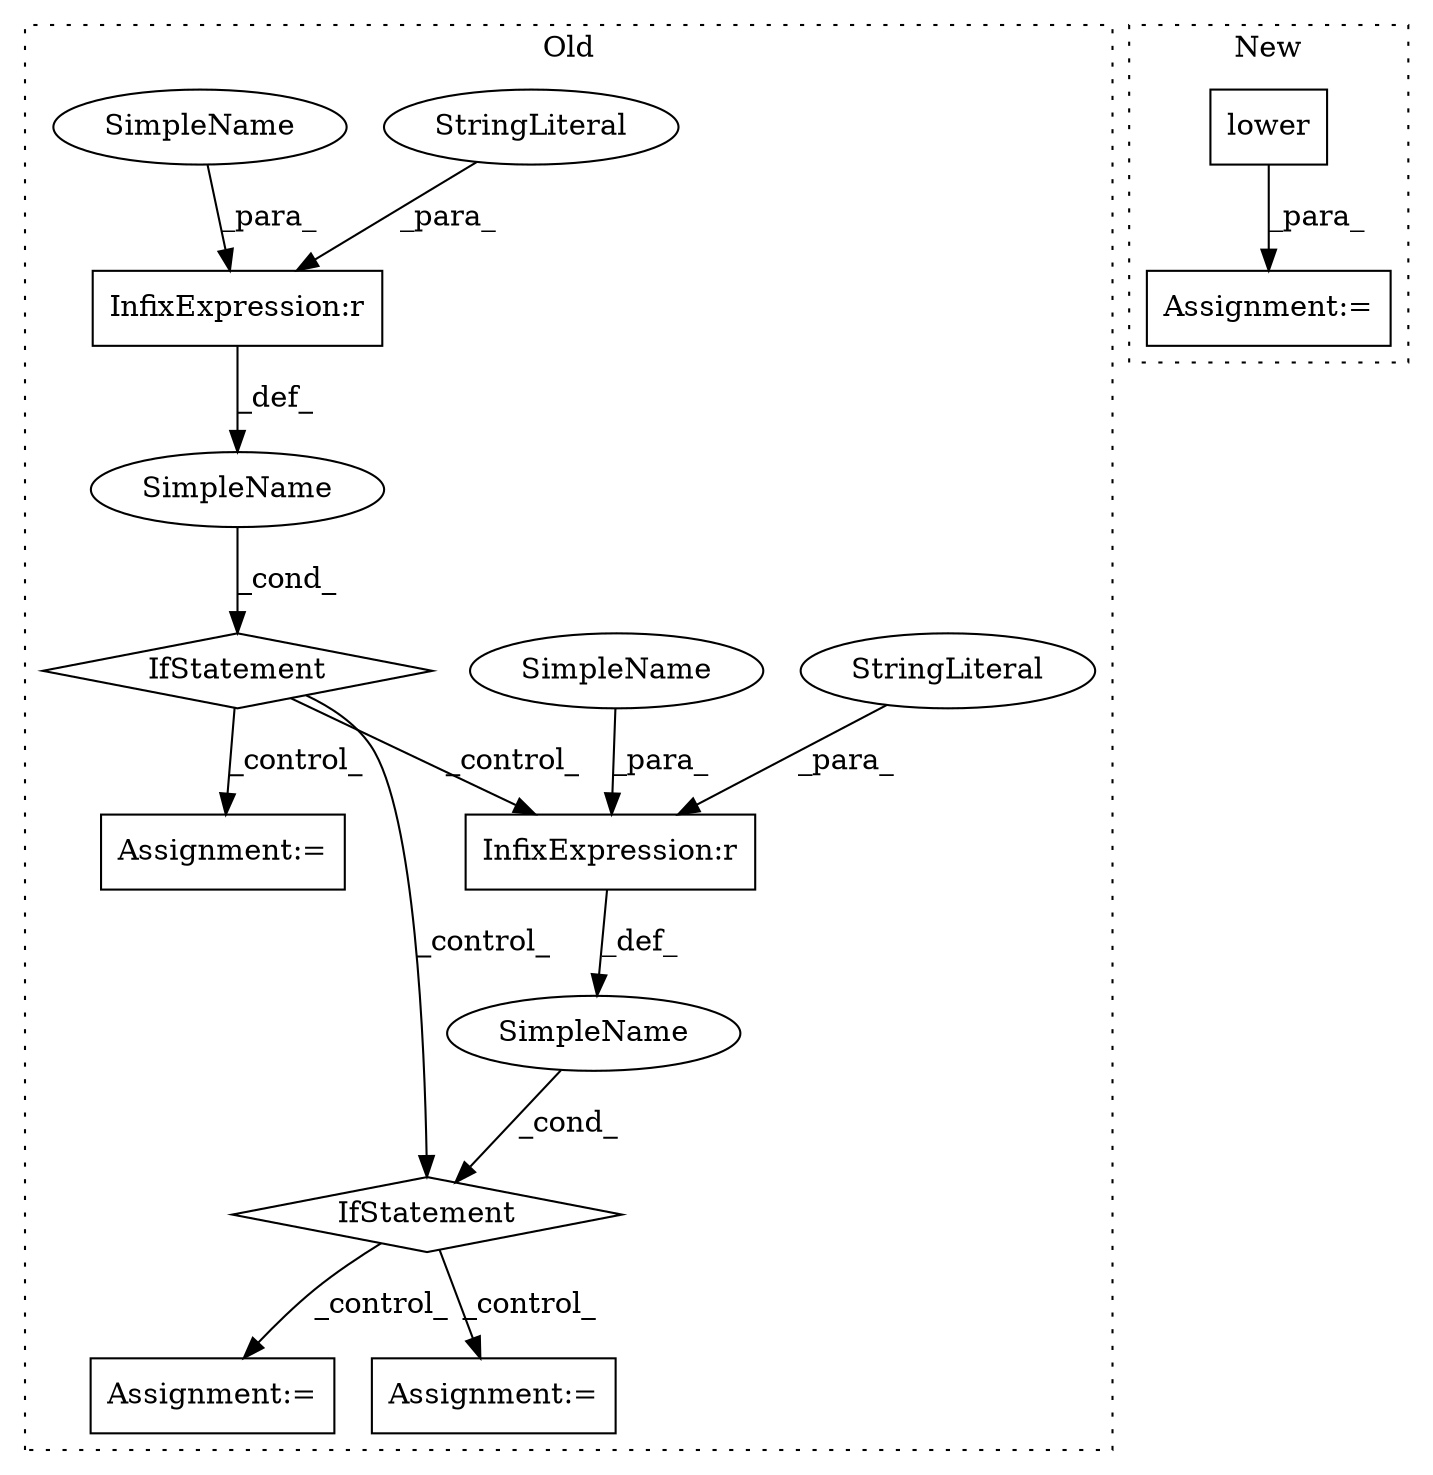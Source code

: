 digraph G {
subgraph cluster0 {
1 [label="IfStatement" a="25" s="3281,3313" l="4,2" shape="diamond"];
3 [label="Assignment:=" a="7" s="4361" l="1" shape="box"];
4 [label="SimpleName" a="42" s="" l="" shape="ellipse"];
6 [label="InfixExpression:r" a="27" s="3289" l="4" shape="box"];
7 [label="StringLiteral" a="45" s="3293" l="20" shape="ellipse"];
8 [label="Assignment:=" a="7" s="3334" l="1" shape="box"];
9 [label="IfStatement" a="25" s="3618,3649" l="4,2" shape="diamond"];
10 [label="SimpleName" a="42" s="" l="" shape="ellipse"];
11 [label="Assignment:=" a="7" s="4892" l="1" shape="box"];
12 [label="InfixExpression:r" a="27" s="3626" l="4" shape="box"];
13 [label="StringLiteral" a="45" s="3630" l="19" shape="ellipse"];
14 [label="SimpleName" a="42" s="3622" l="4" shape="ellipse"];
15 [label="SimpleName" a="42" s="3285" l="4" shape="ellipse"];
label = "Old";
style="dotted";
}
subgraph cluster1 {
2 [label="lower" a="32" s="3003" l="7" shape="box"];
5 [label="Assignment:=" a="7" s="2997" l="1" shape="box"];
label = "New";
style="dotted";
}
1 -> 12 [label="_control_"];
1 -> 8 [label="_control_"];
1 -> 9 [label="_control_"];
2 -> 5 [label="_para_"];
4 -> 1 [label="_cond_"];
6 -> 4 [label="_def_"];
7 -> 6 [label="_para_"];
9 -> 3 [label="_control_"];
9 -> 11 [label="_control_"];
10 -> 9 [label="_cond_"];
12 -> 10 [label="_def_"];
13 -> 12 [label="_para_"];
14 -> 12 [label="_para_"];
15 -> 6 [label="_para_"];
}